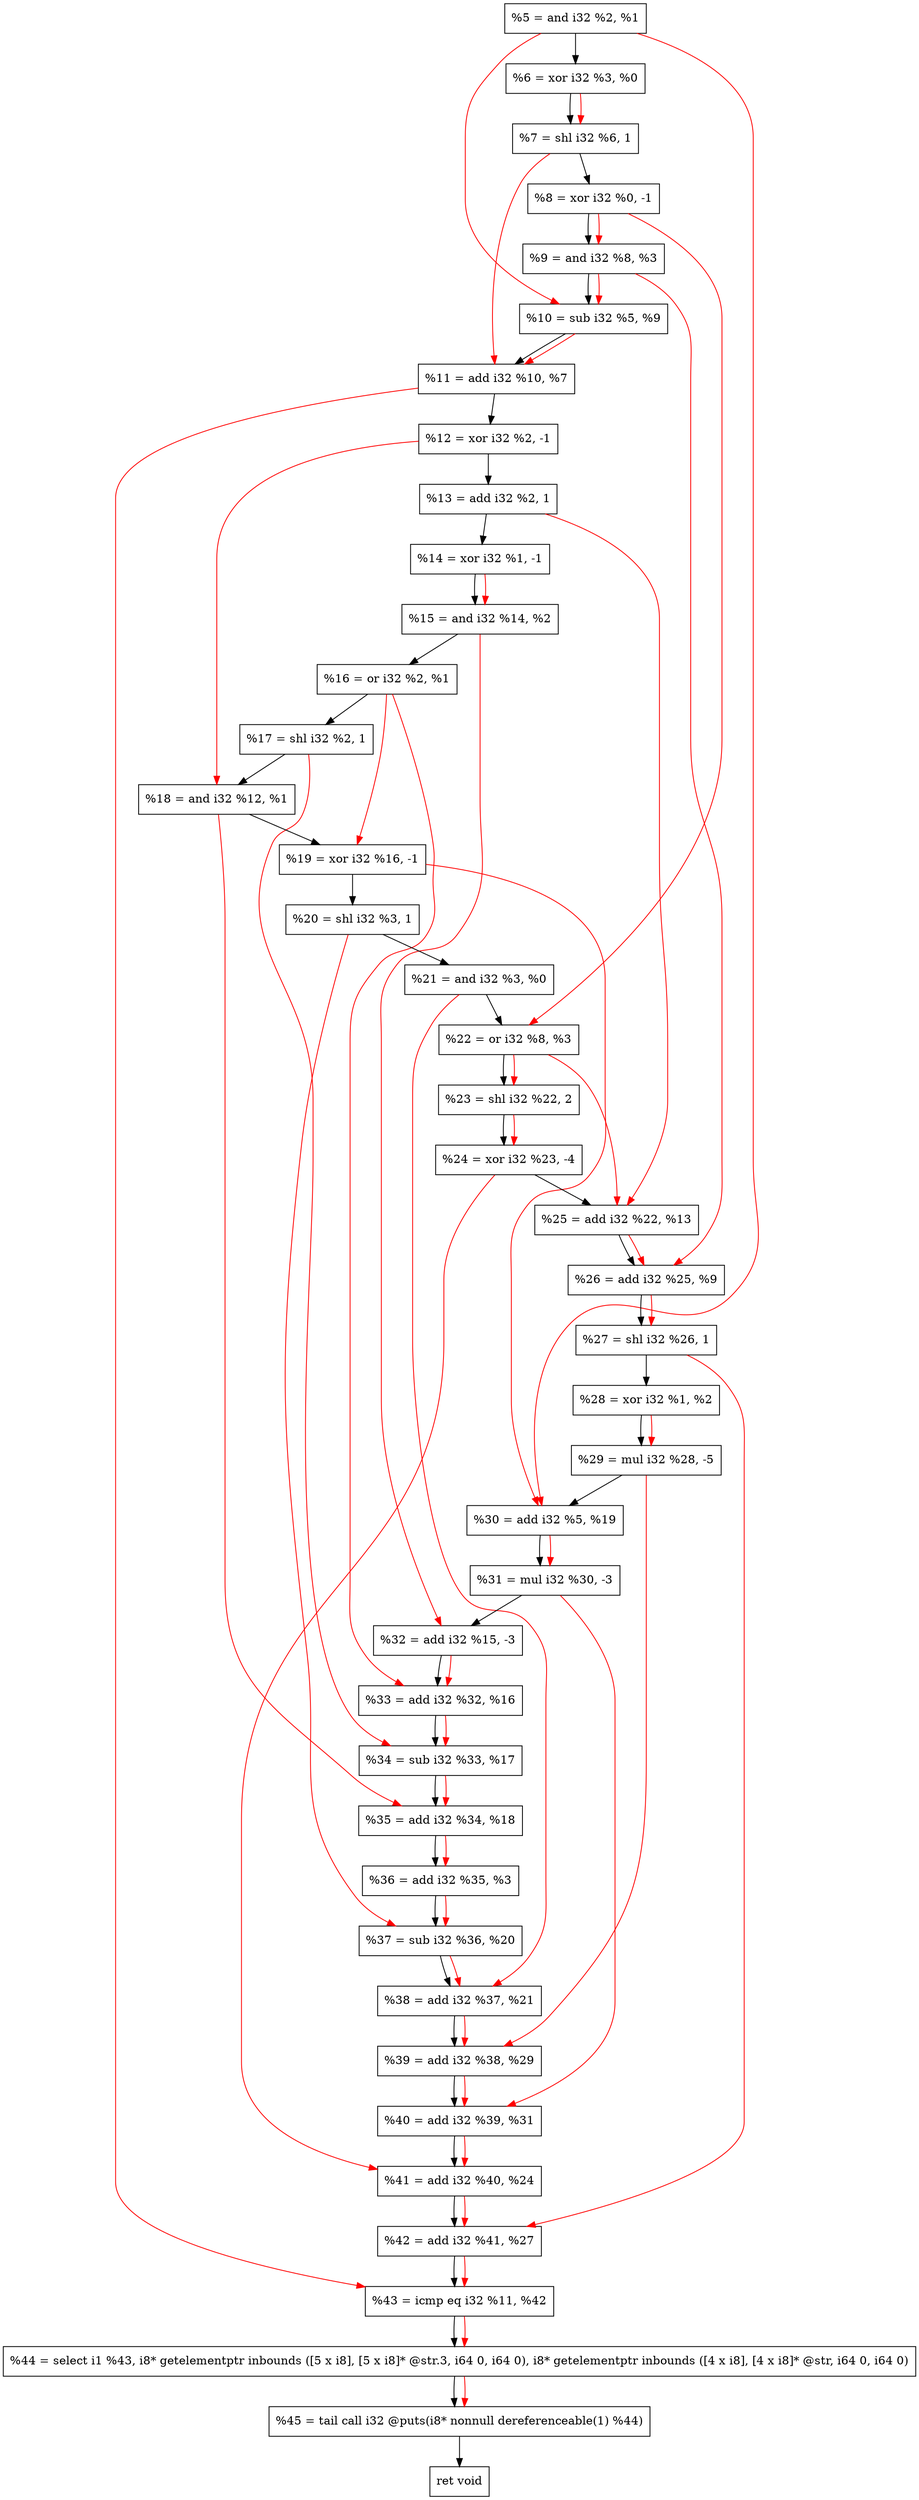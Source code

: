 digraph "DFG for'crackme' function" {
	Node0x77bae0[shape=record, label="  %5 = and i32 %2, %1"];
	Node0x77bb50[shape=record, label="  %6 = xor i32 %3, %0"];
	Node0x77c1d0[shape=record, label="  %7 = shl i32 %6, 1"];
	Node0x77c270[shape=record, label="  %8 = xor i32 %0, -1"];
	Node0x77c2e0[shape=record, label="  %9 = and i32 %8, %3"];
	Node0x77c350[shape=record, label="  %10 = sub i32 %5, %9"];
	Node0x77c3c0[shape=record, label="  %11 = add i32 %10, %7"];
	Node0x77c430[shape=record, label="  %12 = xor i32 %2, -1"];
	Node0x77c4a0[shape=record, label="  %13 = add i32 %2, 1"];
	Node0x77c510[shape=record, label="  %14 = xor i32 %1, -1"];
	Node0x77c580[shape=record, label="  %15 = and i32 %14, %2"];
	Node0x77c5f0[shape=record, label="  %16 = or i32 %2, %1"];
	Node0x77c660[shape=record, label="  %17 = shl i32 %2, 1"];
	Node0x77c6d0[shape=record, label="  %18 = and i32 %12, %1"];
	Node0x77c740[shape=record, label="  %19 = xor i32 %16, -1"];
	Node0x77c7b0[shape=record, label="  %20 = shl i32 %3, 1"];
	Node0x77c820[shape=record, label="  %21 = and i32 %3, %0"];
	Node0x77c890[shape=record, label="  %22 = or i32 %8, %3"];
	Node0x77c930[shape=record, label="  %23 = shl i32 %22, 2"];
	Node0x77c9d0[shape=record, label="  %24 = xor i32 %23, -4"];
	Node0x77ca40[shape=record, label="  %25 = add i32 %22, %13"];
	Node0x77cab0[shape=record, label="  %26 = add i32 %25, %9"];
	Node0x77cb20[shape=record, label="  %27 = shl i32 %26, 1"];
	Node0x77cb90[shape=record, label="  %28 = xor i32 %1, %2"];
	Node0x77cc30[shape=record, label="  %29 = mul i32 %28, -5"];
	Node0x77cca0[shape=record, label="  %30 = add i32 %5, %19"];
	Node0x77cd40[shape=record, label="  %31 = mul i32 %30, -3"];
	Node0x77cdb0[shape=record, label="  %32 = add i32 %15, -3"];
	Node0x77d030[shape=record, label="  %33 = add i32 %32, %16"];
	Node0x77d0a0[shape=record, label="  %34 = sub i32 %33, %17"];
	Node0x77d110[shape=record, label="  %35 = add i32 %34, %18"];
	Node0x77d180[shape=record, label="  %36 = add i32 %35, %3"];
	Node0x77d1f0[shape=record, label="  %37 = sub i32 %36, %20"];
	Node0x77d260[shape=record, label="  %38 = add i32 %37, %21"];
	Node0x77d2d0[shape=record, label="  %39 = add i32 %38, %29"];
	Node0x77d340[shape=record, label="  %40 = add i32 %39, %31"];
	Node0x77d3b0[shape=record, label="  %41 = add i32 %40, %24"];
	Node0x77d420[shape=record, label="  %42 = add i32 %41, %27"];
	Node0x77d490[shape=record, label="  %43 = icmp eq i32 %11, %42"];
	Node0x71c268[shape=record, label="  %44 = select i1 %43, i8* getelementptr inbounds ([5 x i8], [5 x i8]* @str.3, i64 0, i64 0), i8* getelementptr inbounds ([4 x i8], [4 x i8]* @str, i64 0, i64 0)"];
	Node0x77d930[shape=record, label="  %45 = tail call i32 @puts(i8* nonnull dereferenceable(1) %44)"];
	Node0x77d980[shape=record, label="  ret void"];
	Node0x77bae0 -> Node0x77bb50;
	Node0x77bb50 -> Node0x77c1d0;
	Node0x77c1d0 -> Node0x77c270;
	Node0x77c270 -> Node0x77c2e0;
	Node0x77c2e0 -> Node0x77c350;
	Node0x77c350 -> Node0x77c3c0;
	Node0x77c3c0 -> Node0x77c430;
	Node0x77c430 -> Node0x77c4a0;
	Node0x77c4a0 -> Node0x77c510;
	Node0x77c510 -> Node0x77c580;
	Node0x77c580 -> Node0x77c5f0;
	Node0x77c5f0 -> Node0x77c660;
	Node0x77c660 -> Node0x77c6d0;
	Node0x77c6d0 -> Node0x77c740;
	Node0x77c740 -> Node0x77c7b0;
	Node0x77c7b0 -> Node0x77c820;
	Node0x77c820 -> Node0x77c890;
	Node0x77c890 -> Node0x77c930;
	Node0x77c930 -> Node0x77c9d0;
	Node0x77c9d0 -> Node0x77ca40;
	Node0x77ca40 -> Node0x77cab0;
	Node0x77cab0 -> Node0x77cb20;
	Node0x77cb20 -> Node0x77cb90;
	Node0x77cb90 -> Node0x77cc30;
	Node0x77cc30 -> Node0x77cca0;
	Node0x77cca0 -> Node0x77cd40;
	Node0x77cd40 -> Node0x77cdb0;
	Node0x77cdb0 -> Node0x77d030;
	Node0x77d030 -> Node0x77d0a0;
	Node0x77d0a0 -> Node0x77d110;
	Node0x77d110 -> Node0x77d180;
	Node0x77d180 -> Node0x77d1f0;
	Node0x77d1f0 -> Node0x77d260;
	Node0x77d260 -> Node0x77d2d0;
	Node0x77d2d0 -> Node0x77d340;
	Node0x77d340 -> Node0x77d3b0;
	Node0x77d3b0 -> Node0x77d420;
	Node0x77d420 -> Node0x77d490;
	Node0x77d490 -> Node0x71c268;
	Node0x71c268 -> Node0x77d930;
	Node0x77d930 -> Node0x77d980;
edge [color=red]
	Node0x77bb50 -> Node0x77c1d0;
	Node0x77c270 -> Node0x77c2e0;
	Node0x77bae0 -> Node0x77c350;
	Node0x77c2e0 -> Node0x77c350;
	Node0x77c350 -> Node0x77c3c0;
	Node0x77c1d0 -> Node0x77c3c0;
	Node0x77c510 -> Node0x77c580;
	Node0x77c430 -> Node0x77c6d0;
	Node0x77c5f0 -> Node0x77c740;
	Node0x77c270 -> Node0x77c890;
	Node0x77c890 -> Node0x77c930;
	Node0x77c930 -> Node0x77c9d0;
	Node0x77c890 -> Node0x77ca40;
	Node0x77c4a0 -> Node0x77ca40;
	Node0x77ca40 -> Node0x77cab0;
	Node0x77c2e0 -> Node0x77cab0;
	Node0x77cab0 -> Node0x77cb20;
	Node0x77cb90 -> Node0x77cc30;
	Node0x77bae0 -> Node0x77cca0;
	Node0x77c740 -> Node0x77cca0;
	Node0x77cca0 -> Node0x77cd40;
	Node0x77c580 -> Node0x77cdb0;
	Node0x77cdb0 -> Node0x77d030;
	Node0x77c5f0 -> Node0x77d030;
	Node0x77d030 -> Node0x77d0a0;
	Node0x77c660 -> Node0x77d0a0;
	Node0x77d0a0 -> Node0x77d110;
	Node0x77c6d0 -> Node0x77d110;
	Node0x77d110 -> Node0x77d180;
	Node0x77d180 -> Node0x77d1f0;
	Node0x77c7b0 -> Node0x77d1f0;
	Node0x77d1f0 -> Node0x77d260;
	Node0x77c820 -> Node0x77d260;
	Node0x77d260 -> Node0x77d2d0;
	Node0x77cc30 -> Node0x77d2d0;
	Node0x77d2d0 -> Node0x77d340;
	Node0x77cd40 -> Node0x77d340;
	Node0x77d340 -> Node0x77d3b0;
	Node0x77c9d0 -> Node0x77d3b0;
	Node0x77d3b0 -> Node0x77d420;
	Node0x77cb20 -> Node0x77d420;
	Node0x77c3c0 -> Node0x77d490;
	Node0x77d420 -> Node0x77d490;
	Node0x77d490 -> Node0x71c268;
	Node0x71c268 -> Node0x77d930;
}
